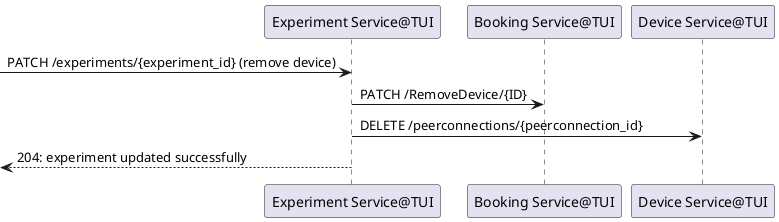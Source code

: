 @startuml ExperimentRemoveDevice
[-> "Experiment Service@TUI": PATCH /experiments/{experiment_id} (remove device)
"Experiment Service@TUI" -> "Booking Service@TUI": PATCH /RemoveDevice/{ID}
"Experiment Service@TUI" -> "Device Service@TUI": DELETE /peerconnections/{peerconnection_id}
"Experiment Service@TUI" -->[: 204: experiment updated successfully
@enduml
